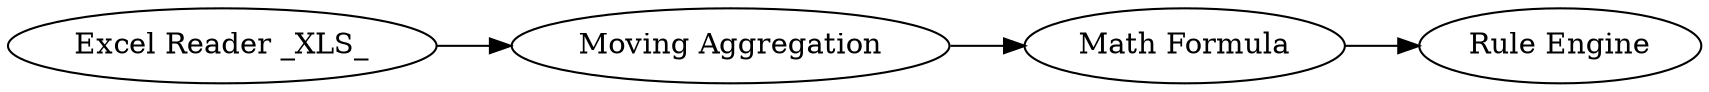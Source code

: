 digraph {
	25 -> 26
	27 -> 28
	26 -> 27
	26 [label="Moving Aggregation"]
	27 [label="Math Formula"]
	28 [label="Rule Engine"]
	25 [label="Excel Reader _XLS_"]
	rankdir=LR
}
